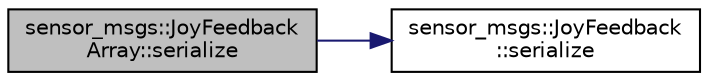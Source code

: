 digraph "sensor_msgs::JoyFeedbackArray::serialize"
{
  edge [fontname="Helvetica",fontsize="10",labelfontname="Helvetica",labelfontsize="10"];
  node [fontname="Helvetica",fontsize="10",shape=record];
  rankdir="LR";
  Node1 [label="sensor_msgs::JoyFeedback\lArray::serialize",height=0.2,width=0.4,color="black", fillcolor="grey75", style="filled" fontcolor="black"];
  Node1 -> Node2 [color="midnightblue",fontsize="10",style="solid",fontname="Helvetica"];
  Node2 [label="sensor_msgs::JoyFeedback\l::serialize",height=0.2,width=0.4,color="black", fillcolor="white", style="filled",URL="$classsensor__msgs_1_1_joy_feedback.html#a989e2dca78ad1b043c7b1b922afcc60c"];
}
